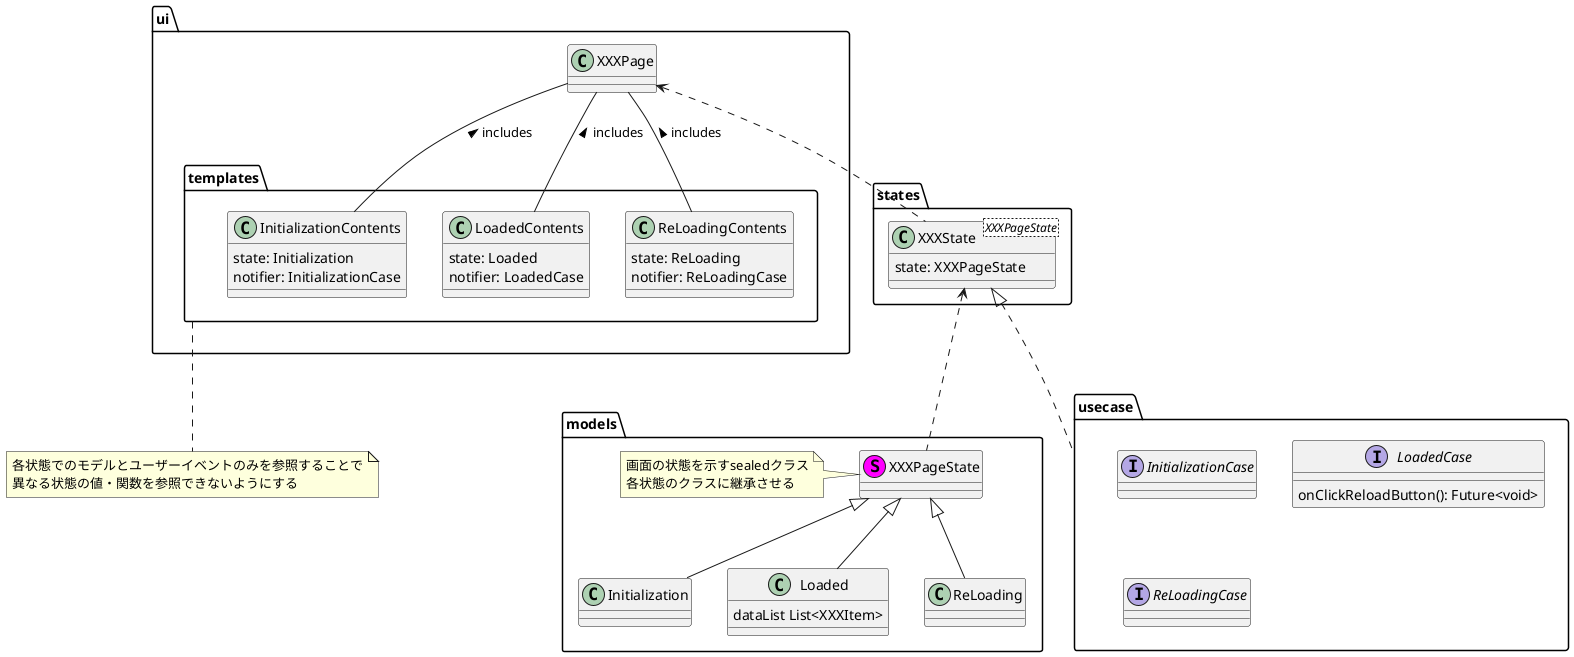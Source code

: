@startuml
!definelong s(x,y1)
class x <<(S,magenta)>> {
}
y1 <|-- x
!enddefinelong

folder "ui" as UI {
    class XXXPage {}

    folder "templates" as Templates {
        class InitializationContents {
            state: Initialization
            notifier: InitializationCase
        }

        class LoadedContents {
            state: Loaded
            notifier: LoadedCase
        }

        class ReLoadingContents {
            state: ReLoading
            notifier: ReLoadingCase
        }
    }
}

folder "states" as States {
    class XXXState<XXXPageState> {
        state: XXXPageState
    }
}

folder "models" as Models {
    class XXXPageState <<(S,magenta)>> {}
    note left
    画面の状態を示すsealedクラス
    各状態のクラスに継承させる
    end note

    class Initialization {}

    class Loaded {
        dataList List<XXXItem>
    }

    class ReLoading {}
}

folder "usecase" as Usecase {
    interface InitializationCase {}

    interface LoadedCase {
        onClickReloadButton(): Future<void>
    }

    interface ReLoadingCase {}
}

XXXPage <.. XXXState

XXXState <.. XXXPageState

XXXPageState <|-- Initialization
XXXPageState <|-- Loaded
XXXPageState <|-- ReLoading

XXXState <|.. Usecase

XXXPage -- InitializationContents : includes <
XXXPage -- LoadedContents : includes <
XXXPage -- ReLoadingContents : includes <

note "各状態でのモデルとユーザーイベントのみを参照することで\n異なる状態の値・関数を参照できないようにする" as TemplatesComment
Templates .. TemplatesComment

@enduml